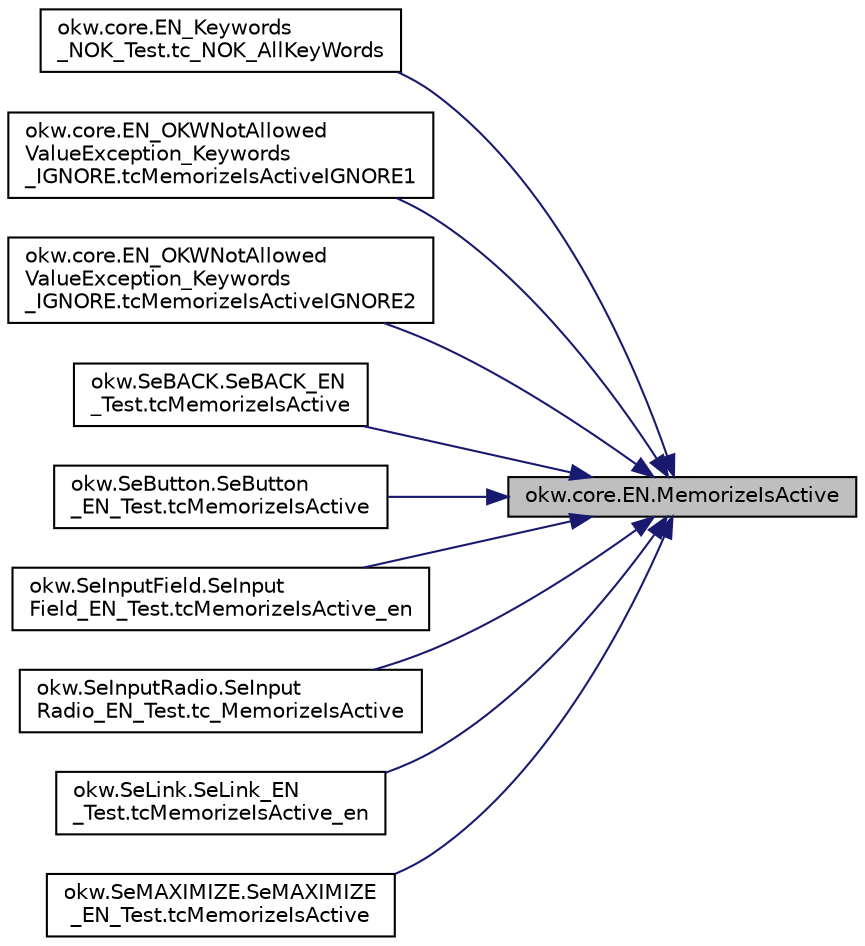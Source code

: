digraph "okw.core.EN.MemorizeIsActive"
{
 // INTERACTIVE_SVG=YES
 // LATEX_PDF_SIZE
  edge [fontname="Helvetica",fontsize="10",labelfontname="Helvetica",labelfontsize="10"];
  node [fontname="Helvetica",fontsize="10",shape=record];
  rankdir="RL";
  Node1205 [label="okw.core.EN.MemorizeIsActive",height=0.2,width=0.4,color="black", fillcolor="grey75", style="filled", fontcolor="black",tooltip="Merkt sich den Zustand des gegebenen Objekts."];
  Node1205 -> Node1206 [dir="back",color="midnightblue",fontsize="10",style="solid",fontname="Helvetica"];
  Node1206 [label="okw.core.EN_Keywords\l_NOK_Test.tc_NOK_AllKeyWords",height=0.2,width=0.4,color="black", fillcolor="white", style="filled",URL="$classokw_1_1core_1_1_e_n___keywords___n_o_k___test.html#a81a960a2341dfb0e27da7871291c84dc",tooltip="Prüft methoden aufruf für einen einfachen Click."];
  Node1205 -> Node1207 [dir="back",color="midnightblue",fontsize="10",style="solid",fontname="Helvetica"];
  Node1207 [label="okw.core.EN_OKWNotAllowed\lValueException_Keywords\l_IGNORE.tcMemorizeIsActiveIGNORE1",height=0.2,width=0.4,color="black", fillcolor="white", style="filled",URL="$classokw_1_1core_1_1_e_n___o_k_w_not_allowed_value_exception___keywords___i_g_n_o_r_e.html#a6e44ea6f8c45474e652babb6966c380f",tooltip="Prüft ob \"${IGNORE} \" die Ausnahme okw.exceptions.OKWNotAllowedValueException auslöst."];
  Node1205 -> Node1208 [dir="back",color="midnightblue",fontsize="10",style="solid",fontname="Helvetica"];
  Node1208 [label="okw.core.EN_OKWNotAllowed\lValueException_Keywords\l_IGNORE.tcMemorizeIsActiveIGNORE2",height=0.2,width=0.4,color="black", fillcolor="white", style="filled",URL="$classokw_1_1core_1_1_e_n___o_k_w_not_allowed_value_exception___keywords___i_g_n_o_r_e.html#aecc232a734bfeaf3b7e1ca88028c6122",tooltip="Prüft ob \"\"${IGNORE}${TCN}\" die Ausnahme okw.exceptions.OKWNotAllowedValueException auslöst."];
  Node1205 -> Node1209 [dir="back",color="midnightblue",fontsize="10",style="solid",fontname="Helvetica"];
  Node1209 [label="okw.SeBACK.SeBACK_EN\l_Test.tcMemorizeIsActive",height=0.2,width=0.4,color="black", fillcolor="white", style="filled",URL="$classokw_1_1_se_b_a_c_k_1_1_se_b_a_c_k___e_n___test.html#a6fec92f9be648729f1b3b40e7366fb5e",tooltip="Teste das Schlüsselwort MemorizeIsActive( FN, MemKey ) eines SeBACK Prüfen."];
  Node1205 -> Node1210 [dir="back",color="midnightblue",fontsize="10",style="solid",fontname="Helvetica"];
  Node1210 [label="okw.SeButton.SeButton\l_EN_Test.tcMemorizeIsActive",height=0.2,width=0.4,color="black", fillcolor="white", style="filled",URL="$classokw_1_1_se_button_1_1_se_button___e_n___test.html#a6598b01b18a4f5b518b5d610d1c8d290",tooltip="Test des Schlüsselwortes MemorizeIsActive für den GUI-Adapter SeButton."];
  Node1205 -> Node1211 [dir="back",color="midnightblue",fontsize="10",style="solid",fontname="Helvetica"];
  Node1211 [label="okw.SeInputField.SeInput\lField_EN_Test.tcMemorizeIsActive_en",height=0.2,width=0.4,color="black", fillcolor="white", style="filled",URL="$classokw_1_1_se_input_field_1_1_se_input_field___e_n___test.html#a2b32a4338175e0f367218d82c92e7587",tooltip="Teste das Schlüsselwort MemorizeIsActive( FN, MemKey ) eines SeInputText Prüfen."];
  Node1205 -> Node1212 [dir="back",color="midnightblue",fontsize="10",style="solid",fontname="Helvetica"];
  Node1212 [label="okw.SeInputRadio.SeInput\lRadio_EN_Test.tc_MemorizeIsActive",height=0.2,width=0.4,color="black", fillcolor="white", style="filled",URL="$classokw_1_1_se_input_radio_1_1_se_input_radio___e_n___test.html#a7810904e1268bdaf14922ba950527c06",tooltip="Test des Schlüsselwortes MemorizeIsActive für den GUI-Adapter SeInputRadio."];
  Node1205 -> Node1213 [dir="back",color="midnightblue",fontsize="10",style="solid",fontname="Helvetica"];
  Node1213 [label="okw.SeLink.SeLink_EN\l_Test.tcMemorizeIsActive_en",height=0.2,width=0.4,color="black", fillcolor="white", style="filled",URL="$classokw_1_1_se_link_1_1_se_link___e_n___test.html#a6790e3a557b34eef479a3306c331bc46",tooltip="Prüft ob die VerifyIsActive die Ausnahme OKWFrameObjectMethodNotImplemented auslöst."];
  Node1205 -> Node1214 [dir="back",color="midnightblue",fontsize="10",style="solid",fontname="Helvetica"];
  Node1214 [label="okw.SeMAXIMIZE.SeMAXIMIZE\l_EN_Test.tcMemorizeIsActive",height=0.2,width=0.4,color="black", fillcolor="white", style="filled",URL="$classokw_1_1_se_m_a_x_i_m_i_z_e_1_1_se_m_a_x_i_m_i_z_e___e_n___test.html#af649d3166ca3d9bc4c1f3858089a0853",tooltip="Teste das Schlüsselwort MemorizeIsActive( FN, MemKey ) eines SeMAXIMIZE Prüfen."];
}
